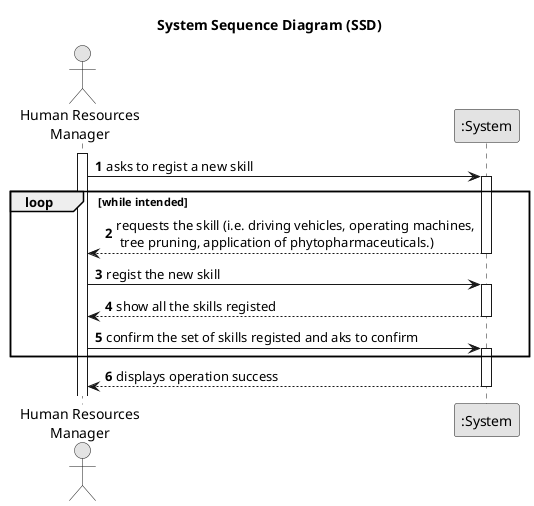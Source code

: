 @startuml
skinparam monochrome true
skinparam packageStyle rectangle
skinparam shadowing false

title System Sequence Diagram (SSD)

autonumber

actor "Human Resources\nManager" as HRM
participant ":System" as System

activate HRM

    HRM -> System : asks to regist a new skill
    activate System

    loop while intended
            System --> HRM : requests the skill (i.e. driving vehicles, operating machines,\n tree pruning, application of phytopharmaceuticals.)
        deactivate System

        HRM -> System : regist the new skill
        activate System

            System --> HRM : show all the skills registed
        deactivate System

        HRM -> System : confirm the set of skills registed and aks to confirm
        activate System

    end

        System --> HRM : displays operation success
    deactivate System


@enduml